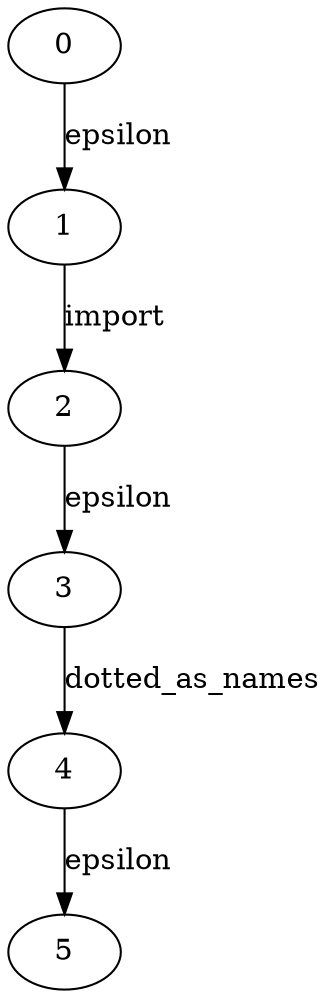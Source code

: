 
digraph import_name {
  0->1[label=epsilon]
  1->2[label="import"]
  2->3[label=epsilon]
  3->4[label=dotted_as_names]
  4->5[label=epsilon]
}
